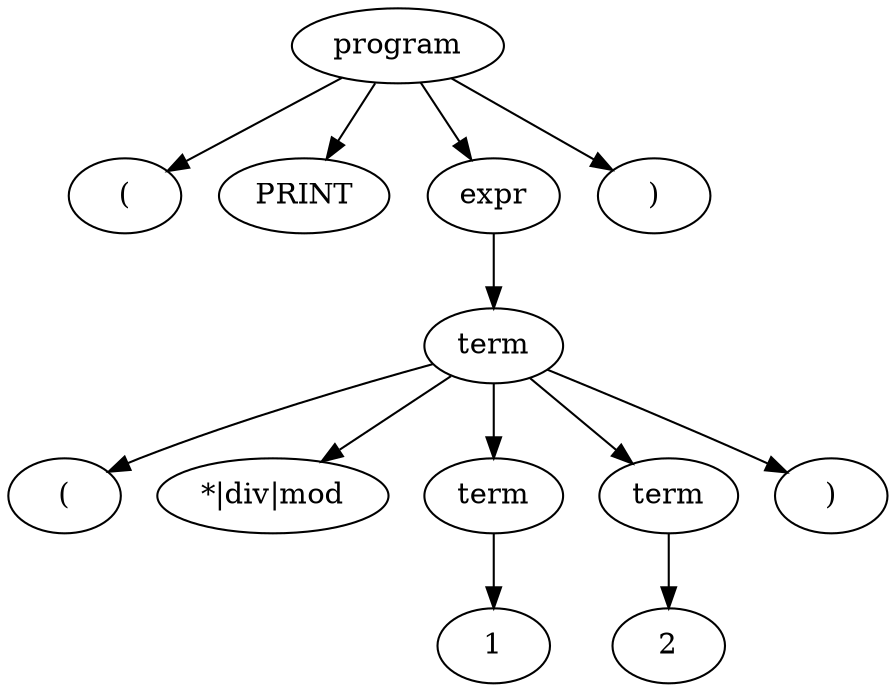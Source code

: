 digraph print {
1 [label=1 ordering="out"]
2 [label=2 ordering="out"]
3 [label="(" ordering="out"]
4 [label="*|div|mod" ordering="out"]
5 [label=term ordering="out"]
5 -> 1
6 [label=term ordering="out"]
6 -> 2
7 [label=")" ordering="out"]
8 [label=term ordering="out"]
8 -> 3
8 -> 4
8 -> 5
8 -> 6
8 -> 7
9 [label="(" ordering="out"]
10 [label=PRINT ordering="out"]
11 [label=expr ordering="out"]
11 -> 8
12 [label=")" ordering="out"]
13 [label=program ordering="out"]
13 -> 9
13 -> 10
13 -> 11
13 -> 12
}
